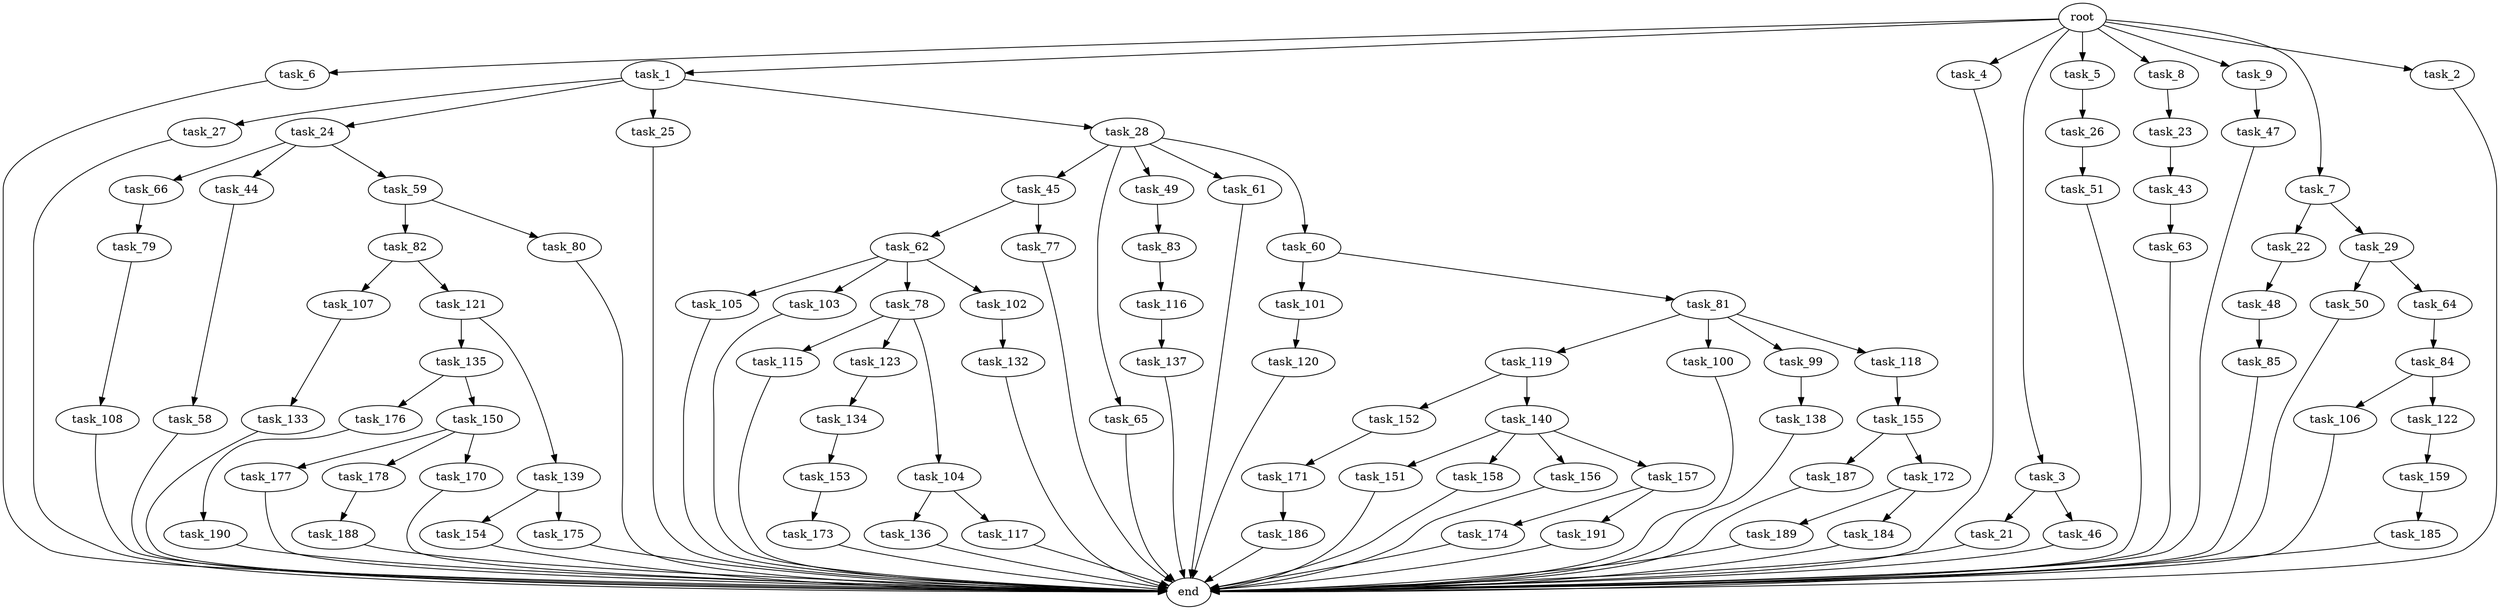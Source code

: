 digraph G {
  task_134 [size="137438953.472000"];
  task_6 [size="1.024000"];
  task_154 [size="214748364.800000"];
  task_115 [size="137438953.472000"];
  task_136 [size="858993459.200000"];
  task_45 [size="420906795.008000"];
  task_187 [size="34359738.368000"];
  task_123 [size="137438953.472000"];
  task_107 [size="695784701.952000"];
  task_66 [size="695784701.952000"];
  task_1 [size="1.024000"];
  task_82 [size="137438953.472000"];
  task_159 [size="695784701.952000"];
  task_119 [size="34359738.368000"];
  task_190 [size="858993459.200000"];
  task_65 [size="420906795.008000"];
  task_83 [size="77309411.328000"];
  root [size="0.000000"];
  task_63 [size="695784701.952000"];
  task_176 [size="309237645.312000"];
  task_4 [size="1.024000"];
  task_3 [size="1.024000"];
  task_5 [size="1.024000"];
  task_62 [size="77309411.328000"];
  task_189 [size="858993459.200000"];
  task_58 [size="309237645.312000"];
  task_84 [size="34359738.368000"];
  task_101 [size="858993459.200000"];
  task_8 [size="1.024000"];
  task_132 [size="77309411.328000"];
  task_120 [size="420906795.008000"];
  task_9 [size="1.024000"];
  task_184 [size="858993459.200000"];
  task_27 [size="549755813.888000"];
  task_177 [size="549755813.888000"];
  task_116 [size="34359738.368000"];
  task_133 [size="695784701.952000"];
  task_80 [size="137438953.472000"];
  task_24 [size="549755813.888000"];
  task_49 [size="420906795.008000"];
  task_23 [size="137438953.472000"];
  task_44 [size="695784701.952000"];
  task_172 [size="34359738.368000"];
  task_100 [size="34359738.368000"];
  task_7 [size="1.024000"];
  task_188 [size="137438953.472000"];
  task_151 [size="309237645.312000"];
  task_99 [size="34359738.368000"];
  task_25 [size="549755813.888000"];
  task_155 [size="214748364.800000"];
  task_51 [size="858993459.200000"];
  task_186 [size="137438953.472000"];
  task_28 [size="549755813.888000"];
  task_77 [size="77309411.328000"];
  task_22 [size="549755813.888000"];
  task_137 [size="420906795.008000"];
  task_47 [size="137438953.472000"];
  task_59 [size="695784701.952000"];
  task_175 [size="214748364.800000"];
  task_79 [size="858993459.200000"];
  task_2 [size="1.024000"];
  task_106 [size="309237645.312000"];
  task_105 [size="34359738.368000"];
  task_61 [size="420906795.008000"];
  task_118 [size="34359738.368000"];
  task_152 [size="214748364.800000"];
  task_150 [size="309237645.312000"];
  task_81 [size="858993459.200000"];
  task_50 [size="858993459.200000"];
  task_122 [size="309237645.312000"];
  task_43 [size="858993459.200000"];
  task_104 [size="137438953.472000"];
  task_158 [size="309237645.312000"];
  task_60 [size="420906795.008000"];
  task_174 [size="309237645.312000"];
  task_103 [size="34359738.368000"];
  task_78 [size="34359738.368000"];
  task_156 [size="309237645.312000"];
  task_48 [size="214748364.800000"];
  task_121 [size="695784701.952000"];
  task_173 [size="695784701.952000"];
  task_21 [size="420906795.008000"];
  task_135 [size="214748364.800000"];
  task_26 [size="34359738.368000"];
  task_85 [size="549755813.888000"];
  task_185 [size="214748364.800000"];
  task_178 [size="549755813.888000"];
  task_29 [size="549755813.888000"];
  task_102 [size="34359738.368000"];
  task_153 [size="214748364.800000"];
  task_139 [size="214748364.800000"];
  task_117 [size="858993459.200000"];
  task_191 [size="309237645.312000"];
  task_140 [size="214748364.800000"];
  task_108 [size="420906795.008000"];
  end [size="0.000000"];
  task_46 [size="420906795.008000"];
  task_170 [size="549755813.888000"];
  task_157 [size="309237645.312000"];
  task_138 [size="695784701.952000"];
  task_171 [size="858993459.200000"];
  task_64 [size="858993459.200000"];

  task_134 -> task_153 [size="209715200.000000"];
  task_6 -> end [size="1.000000"];
  task_154 -> end [size="1.000000"];
  task_115 -> end [size="1.000000"];
  task_136 -> end [size="1.000000"];
  task_45 -> task_62 [size="75497472.000000"];
  task_45 -> task_77 [size="75497472.000000"];
  task_187 -> end [size="1.000000"];
  task_123 -> task_134 [size="134217728.000000"];
  task_107 -> task_133 [size="679477248.000000"];
  task_66 -> task_79 [size="838860800.000000"];
  task_1 -> task_27 [size="536870912.000000"];
  task_1 -> task_24 [size="536870912.000000"];
  task_1 -> task_25 [size="536870912.000000"];
  task_1 -> task_28 [size="536870912.000000"];
  task_82 -> task_107 [size="679477248.000000"];
  task_82 -> task_121 [size="679477248.000000"];
  task_159 -> task_185 [size="209715200.000000"];
  task_119 -> task_152 [size="209715200.000000"];
  task_119 -> task_140 [size="209715200.000000"];
  task_190 -> end [size="1.000000"];
  task_65 -> end [size="1.000000"];
  task_83 -> task_116 [size="33554432.000000"];
  root -> task_2 [size="1.000000"];
  root -> task_6 [size="1.000000"];
  root -> task_7 [size="1.000000"];
  root -> task_4 [size="1.000000"];
  root -> task_3 [size="1.000000"];
  root -> task_5 [size="1.000000"];
  root -> task_1 [size="1.000000"];
  root -> task_8 [size="1.000000"];
  root -> task_9 [size="1.000000"];
  task_63 -> end [size="1.000000"];
  task_176 -> task_190 [size="838860800.000000"];
  task_4 -> end [size="1.000000"];
  task_3 -> task_21 [size="411041792.000000"];
  task_3 -> task_46 [size="411041792.000000"];
  task_5 -> task_26 [size="33554432.000000"];
  task_62 -> task_105 [size="33554432.000000"];
  task_62 -> task_102 [size="33554432.000000"];
  task_62 -> task_103 [size="33554432.000000"];
  task_62 -> task_78 [size="33554432.000000"];
  task_189 -> end [size="1.000000"];
  task_58 -> end [size="1.000000"];
  task_84 -> task_106 [size="301989888.000000"];
  task_84 -> task_122 [size="301989888.000000"];
  task_101 -> task_120 [size="411041792.000000"];
  task_8 -> task_23 [size="134217728.000000"];
  task_132 -> end [size="1.000000"];
  task_120 -> end [size="1.000000"];
  task_9 -> task_47 [size="134217728.000000"];
  task_184 -> end [size="1.000000"];
  task_27 -> end [size="1.000000"];
  task_177 -> end [size="1.000000"];
  task_116 -> task_137 [size="411041792.000000"];
  task_133 -> end [size="1.000000"];
  task_80 -> end [size="1.000000"];
  task_24 -> task_66 [size="679477248.000000"];
  task_24 -> task_59 [size="679477248.000000"];
  task_24 -> task_44 [size="679477248.000000"];
  task_49 -> task_83 [size="75497472.000000"];
  task_23 -> task_43 [size="838860800.000000"];
  task_44 -> task_58 [size="301989888.000000"];
  task_172 -> task_184 [size="838860800.000000"];
  task_172 -> task_189 [size="838860800.000000"];
  task_100 -> end [size="1.000000"];
  task_7 -> task_29 [size="536870912.000000"];
  task_7 -> task_22 [size="536870912.000000"];
  task_188 -> end [size="1.000000"];
  task_151 -> end [size="1.000000"];
  task_99 -> task_138 [size="679477248.000000"];
  task_25 -> end [size="1.000000"];
  task_155 -> task_187 [size="33554432.000000"];
  task_155 -> task_172 [size="33554432.000000"];
  task_51 -> end [size="1.000000"];
  task_186 -> end [size="1.000000"];
  task_28 -> task_60 [size="411041792.000000"];
  task_28 -> task_65 [size="411041792.000000"];
  task_28 -> task_45 [size="411041792.000000"];
  task_28 -> task_61 [size="411041792.000000"];
  task_28 -> task_49 [size="411041792.000000"];
  task_77 -> end [size="1.000000"];
  task_22 -> task_48 [size="209715200.000000"];
  task_137 -> end [size="1.000000"];
  task_47 -> end [size="1.000000"];
  task_59 -> task_80 [size="134217728.000000"];
  task_59 -> task_82 [size="134217728.000000"];
  task_175 -> end [size="1.000000"];
  task_79 -> task_108 [size="411041792.000000"];
  task_2 -> end [size="1.000000"];
  task_106 -> end [size="1.000000"];
  task_105 -> end [size="1.000000"];
  task_61 -> end [size="1.000000"];
  task_118 -> task_155 [size="209715200.000000"];
  task_152 -> task_171 [size="838860800.000000"];
  task_150 -> task_170 [size="536870912.000000"];
  task_150 -> task_178 [size="536870912.000000"];
  task_150 -> task_177 [size="536870912.000000"];
  task_81 -> task_100 [size="33554432.000000"];
  task_81 -> task_99 [size="33554432.000000"];
  task_81 -> task_118 [size="33554432.000000"];
  task_81 -> task_119 [size="33554432.000000"];
  task_50 -> end [size="1.000000"];
  task_122 -> task_159 [size="679477248.000000"];
  task_43 -> task_63 [size="679477248.000000"];
  task_104 -> task_136 [size="838860800.000000"];
  task_104 -> task_117 [size="838860800.000000"];
  task_158 -> end [size="1.000000"];
  task_60 -> task_81 [size="838860800.000000"];
  task_60 -> task_101 [size="838860800.000000"];
  task_174 -> end [size="1.000000"];
  task_103 -> end [size="1.000000"];
  task_78 -> task_104 [size="134217728.000000"];
  task_78 -> task_115 [size="134217728.000000"];
  task_78 -> task_123 [size="134217728.000000"];
  task_156 -> end [size="1.000000"];
  task_48 -> task_85 [size="536870912.000000"];
  task_121 -> task_139 [size="209715200.000000"];
  task_121 -> task_135 [size="209715200.000000"];
  task_173 -> end [size="1.000000"];
  task_21 -> end [size="1.000000"];
  task_135 -> task_176 [size="301989888.000000"];
  task_135 -> task_150 [size="301989888.000000"];
  task_26 -> task_51 [size="838860800.000000"];
  task_85 -> end [size="1.000000"];
  task_185 -> end [size="1.000000"];
  task_178 -> task_188 [size="134217728.000000"];
  task_29 -> task_50 [size="838860800.000000"];
  task_29 -> task_64 [size="838860800.000000"];
  task_102 -> task_132 [size="75497472.000000"];
  task_153 -> task_173 [size="679477248.000000"];
  task_139 -> task_154 [size="209715200.000000"];
  task_139 -> task_175 [size="209715200.000000"];
  task_117 -> end [size="1.000000"];
  task_191 -> end [size="1.000000"];
  task_140 -> task_151 [size="301989888.000000"];
  task_140 -> task_156 [size="301989888.000000"];
  task_140 -> task_158 [size="301989888.000000"];
  task_140 -> task_157 [size="301989888.000000"];
  task_108 -> end [size="1.000000"];
  task_46 -> end [size="1.000000"];
  task_170 -> end [size="1.000000"];
  task_157 -> task_174 [size="301989888.000000"];
  task_157 -> task_191 [size="301989888.000000"];
  task_138 -> end [size="1.000000"];
  task_171 -> task_186 [size="134217728.000000"];
  task_64 -> task_84 [size="33554432.000000"];
}
